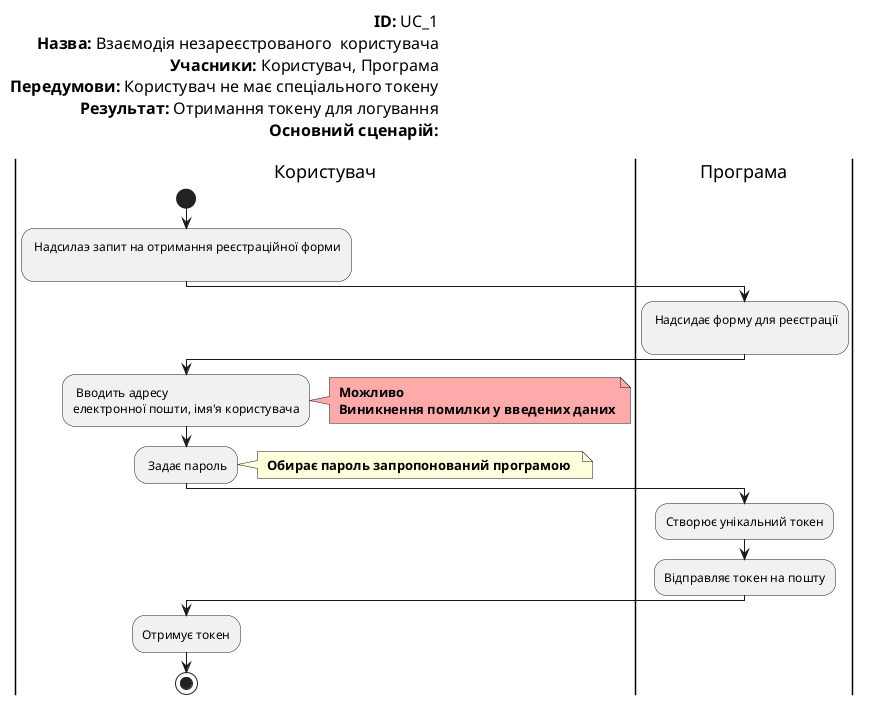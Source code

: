 @startuml GuestUML

left header
<font color=000 size=16><b>ID:</b> UC_1
<font color=000 size=16><b>Назва:</b> Взаємодія незареєстрованого  користувача  
<font color=000 size=16><b>Учасники:</b> Користувач, Програма
<font color=000 size=16><b>Передумови:</b> Користувач не має спеціального токену
<font color=000 size=16><b>Результат:</b> Отримання токену для логування 
<font color=000 size=16><b>Основний сценарій:</b>

end header

|Користувач|
start
: Надсилаэ запит на отримання реєстраційної форми
;

|Програма|
: Надсидає форму для реєстрації
 ;

|Користувач|
: Вводить адресу
електронної пошти, імя'я користувача;
note right #ffaaaa
<b> Можливо
<b> Виникнення помилки у введених даних
end note

: Задає пароль;
note right
<b> Обирає пароль запропонований програмою  
end note

|Програма|
:Створює унікальний токен;

:Відправляє токен на пошту;


|Користувач|
:Отримує токен;
stop;

@enduml
